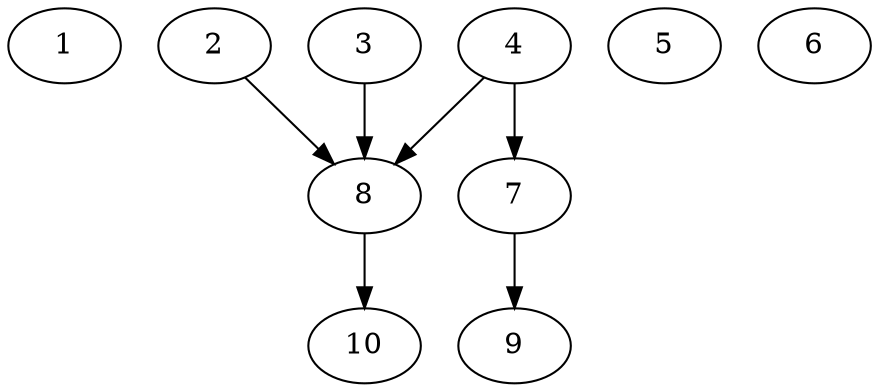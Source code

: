 // DAG automatically generated by daggen at Thu Oct  3 13:58:05 2019
// ./daggen --dot -n 10 --ccr 0.4 --fat 0.7 --regular 0.5 --density 0.6 --mindata 5242880 --maxdata 52428800 
digraph G {
  1 [size="80660480", alpha="0.07", expect_size="32264192"] 
  2 [size="77373440", alpha="0.13", expect_size="30949376"] 
  2 -> 8 [size ="30949376"]
  3 [size="114887680", alpha="0.02", expect_size="45955072"] 
  3 -> 8 [size ="45955072"]
  4 [size="108177920", alpha="0.19", expect_size="43271168"] 
  4 -> 7 [size ="43271168"]
  4 -> 8 [size ="43271168"]
  5 [size="38131200", alpha="0.01", expect_size="15252480"] 
  6 [size="106675200", alpha="0.15", expect_size="42670080"] 
  7 [size="41021440", alpha="0.08", expect_size="16408576"] 
  7 -> 9 [size ="16408576"]
  8 [size="95833600", alpha="0.00", expect_size="38333440"] 
  8 -> 10 [size ="38333440"]
  9 [size="77130240", alpha="0.11", expect_size="30852096"] 
  10 [size="19553280", alpha="0.11", expect_size="7821312"] 
}
